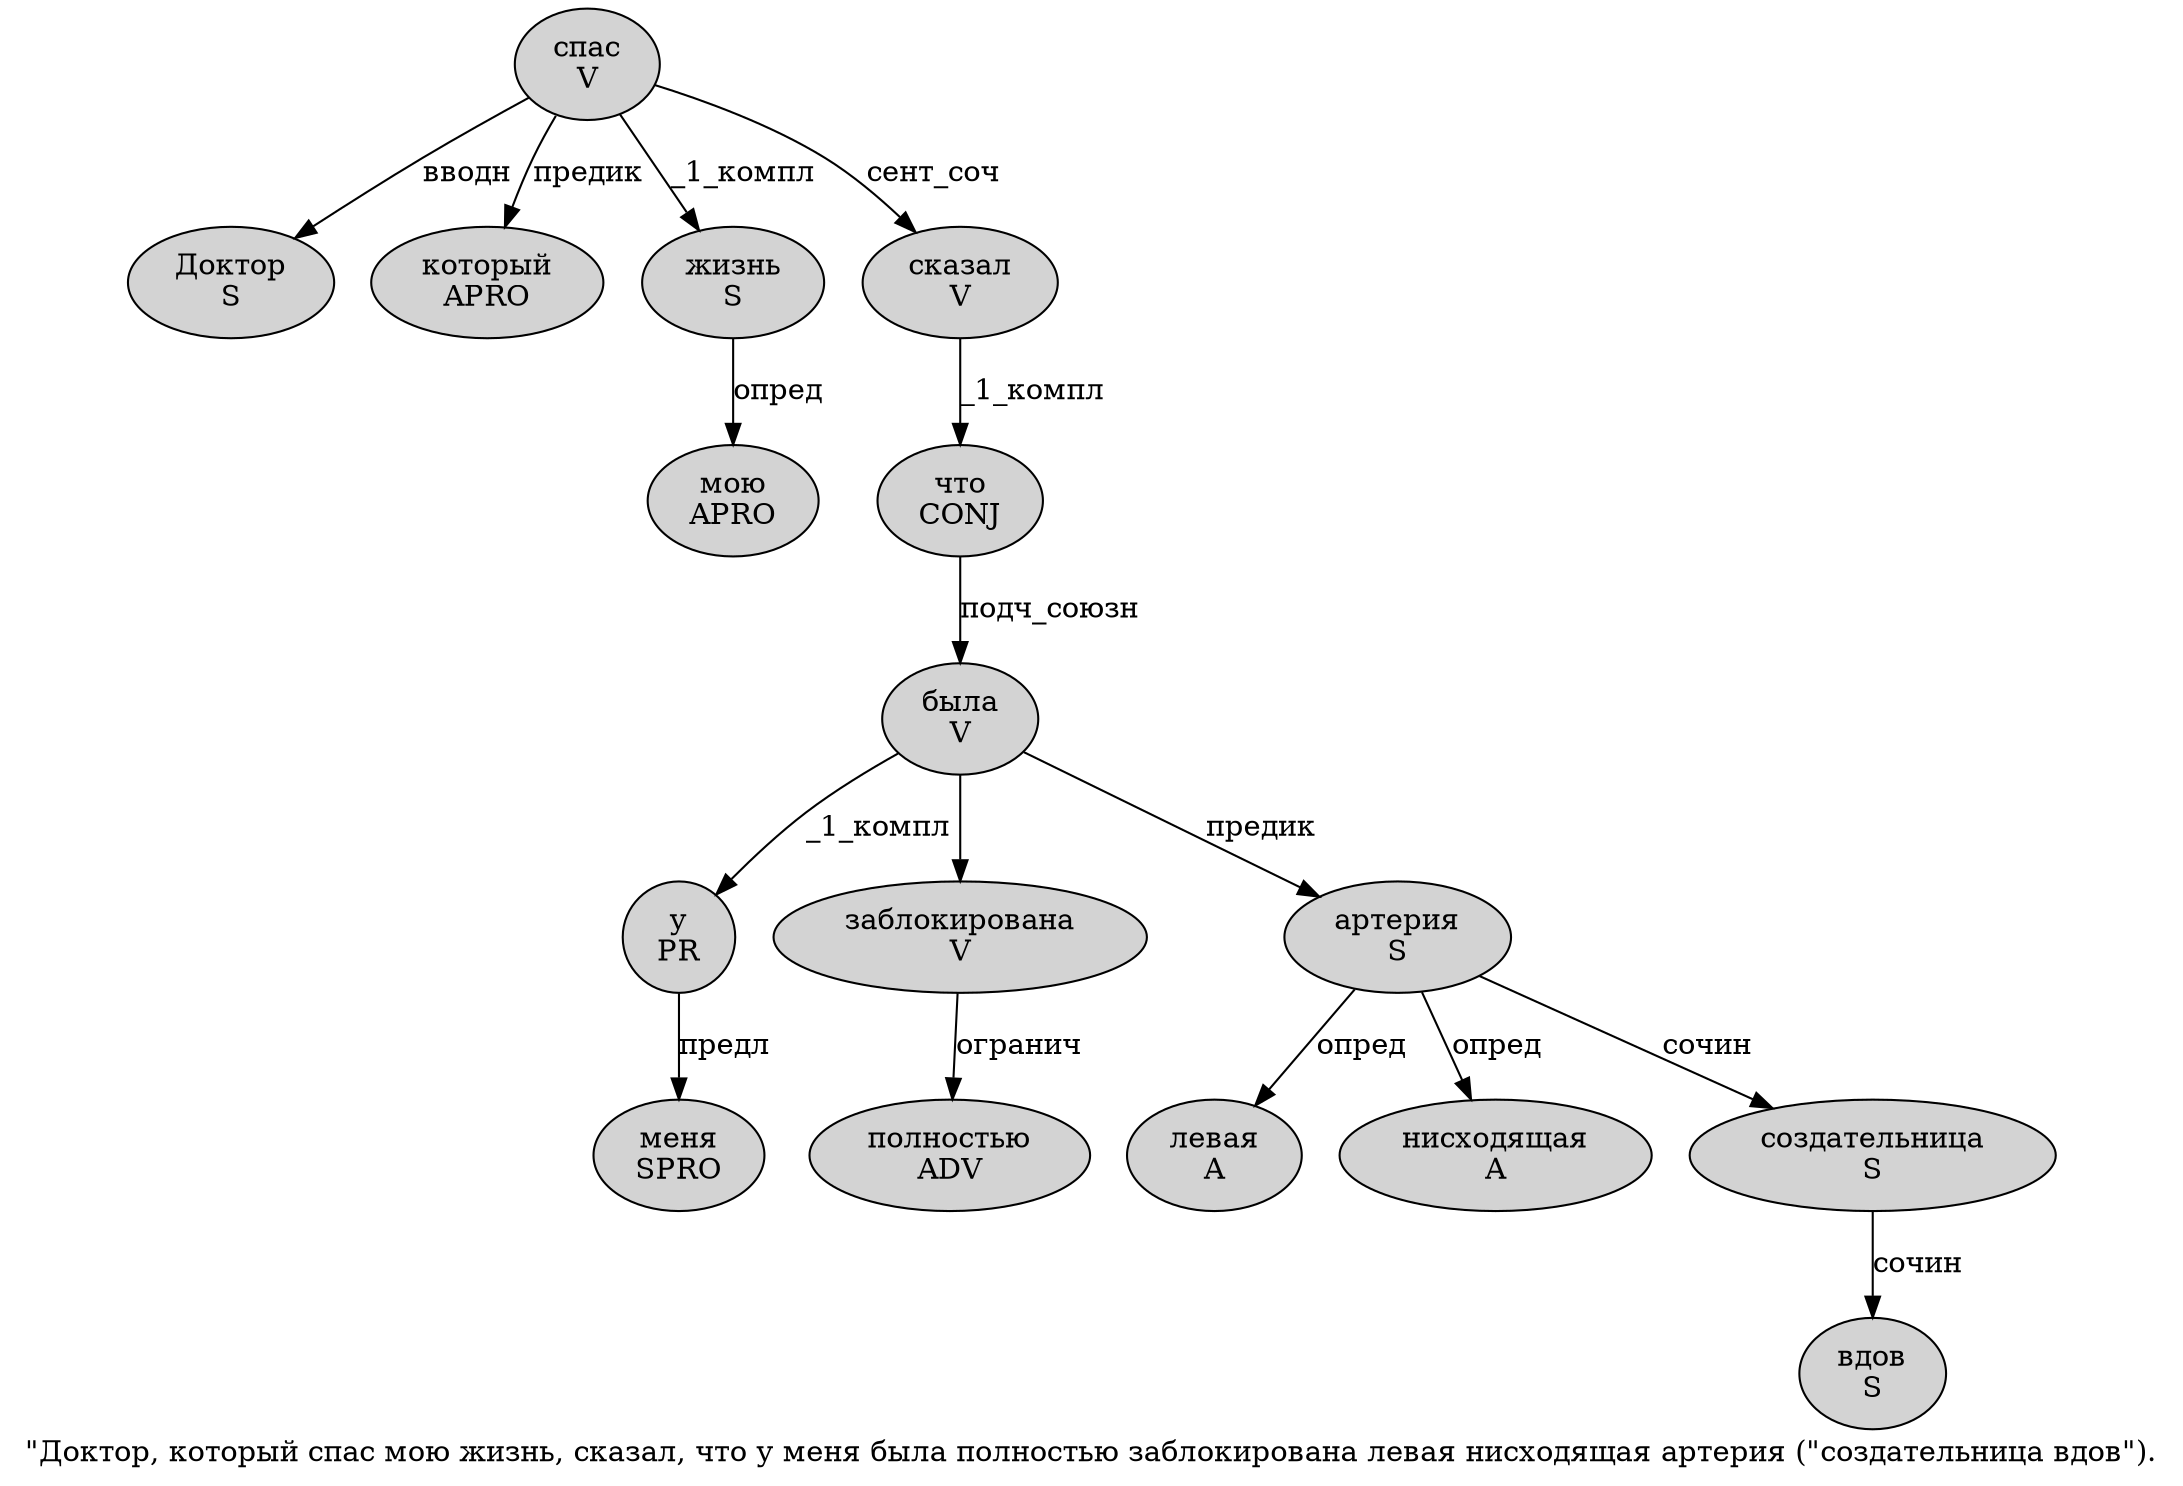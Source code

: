 digraph SENTENCE_1757 {
	graph [label="\"Доктор, который спас мою жизнь, сказал, что у меня была полностью заблокирована левая нисходящая артерия (\"создательница вдов\")."]
	node [style=filled]
		1 [label="Доктор
S" color="" fillcolor=lightgray penwidth=1 shape=ellipse]
		3 [label="который
APRO" color="" fillcolor=lightgray penwidth=1 shape=ellipse]
		4 [label="спас
V" color="" fillcolor=lightgray penwidth=1 shape=ellipse]
		5 [label="мою
APRO" color="" fillcolor=lightgray penwidth=1 shape=ellipse]
		6 [label="жизнь
S" color="" fillcolor=lightgray penwidth=1 shape=ellipse]
		8 [label="сказал
V" color="" fillcolor=lightgray penwidth=1 shape=ellipse]
		10 [label="что
CONJ" color="" fillcolor=lightgray penwidth=1 shape=ellipse]
		11 [label="у
PR" color="" fillcolor=lightgray penwidth=1 shape=ellipse]
		12 [label="меня
SPRO" color="" fillcolor=lightgray penwidth=1 shape=ellipse]
		13 [label="была
V" color="" fillcolor=lightgray penwidth=1 shape=ellipse]
		14 [label="полностью
ADV" color="" fillcolor=lightgray penwidth=1 shape=ellipse]
		15 [label="заблокирована
V" color="" fillcolor=lightgray penwidth=1 shape=ellipse]
		16 [label="левая
A" color="" fillcolor=lightgray penwidth=1 shape=ellipse]
		17 [label="нисходящая
A" color="" fillcolor=lightgray penwidth=1 shape=ellipse]
		18 [label="артерия
S" color="" fillcolor=lightgray penwidth=1 shape=ellipse]
		21 [label="создательница
S" color="" fillcolor=lightgray penwidth=1 shape=ellipse]
		22 [label="вдов
S" color="" fillcolor=lightgray penwidth=1 shape=ellipse]
			13 -> 11 [label="_1_компл"]
			13 -> 15
			13 -> 18 [label="предик"]
			15 -> 14 [label="огранич"]
			4 -> 1 [label="вводн"]
			4 -> 3 [label="предик"]
			4 -> 6 [label="_1_компл"]
			4 -> 8 [label="сент_соч"]
			18 -> 16 [label="опред"]
			18 -> 17 [label="опред"]
			18 -> 21 [label="сочин"]
			6 -> 5 [label="опред"]
			8 -> 10 [label="_1_компл"]
			11 -> 12 [label="предл"]
			10 -> 13 [label="подч_союзн"]
			21 -> 22 [label="сочин"]
}